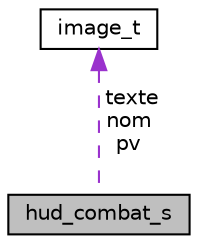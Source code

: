 digraph "hud_combat_s"
{
  edge [fontname="Helvetica",fontsize="10",labelfontname="Helvetica",labelfontsize="10"];
  node [fontname="Helvetica",fontsize="10",shape=record];
  Node1 [label="hud_combat_s",height=0.2,width=0.4,color="black", fillcolor="grey75", style="filled", fontcolor="black"];
  Node2 -> Node1 [dir="back",color="darkorchid3",fontsize="10",style="dashed",label=" texte\nnom\npv" ,fontname="Helvetica"];
  Node2 [label="image_t",height=0.2,width=0.4,color="black", fillcolor="white", style="filled",URL="$structimage__t.html"];
}
